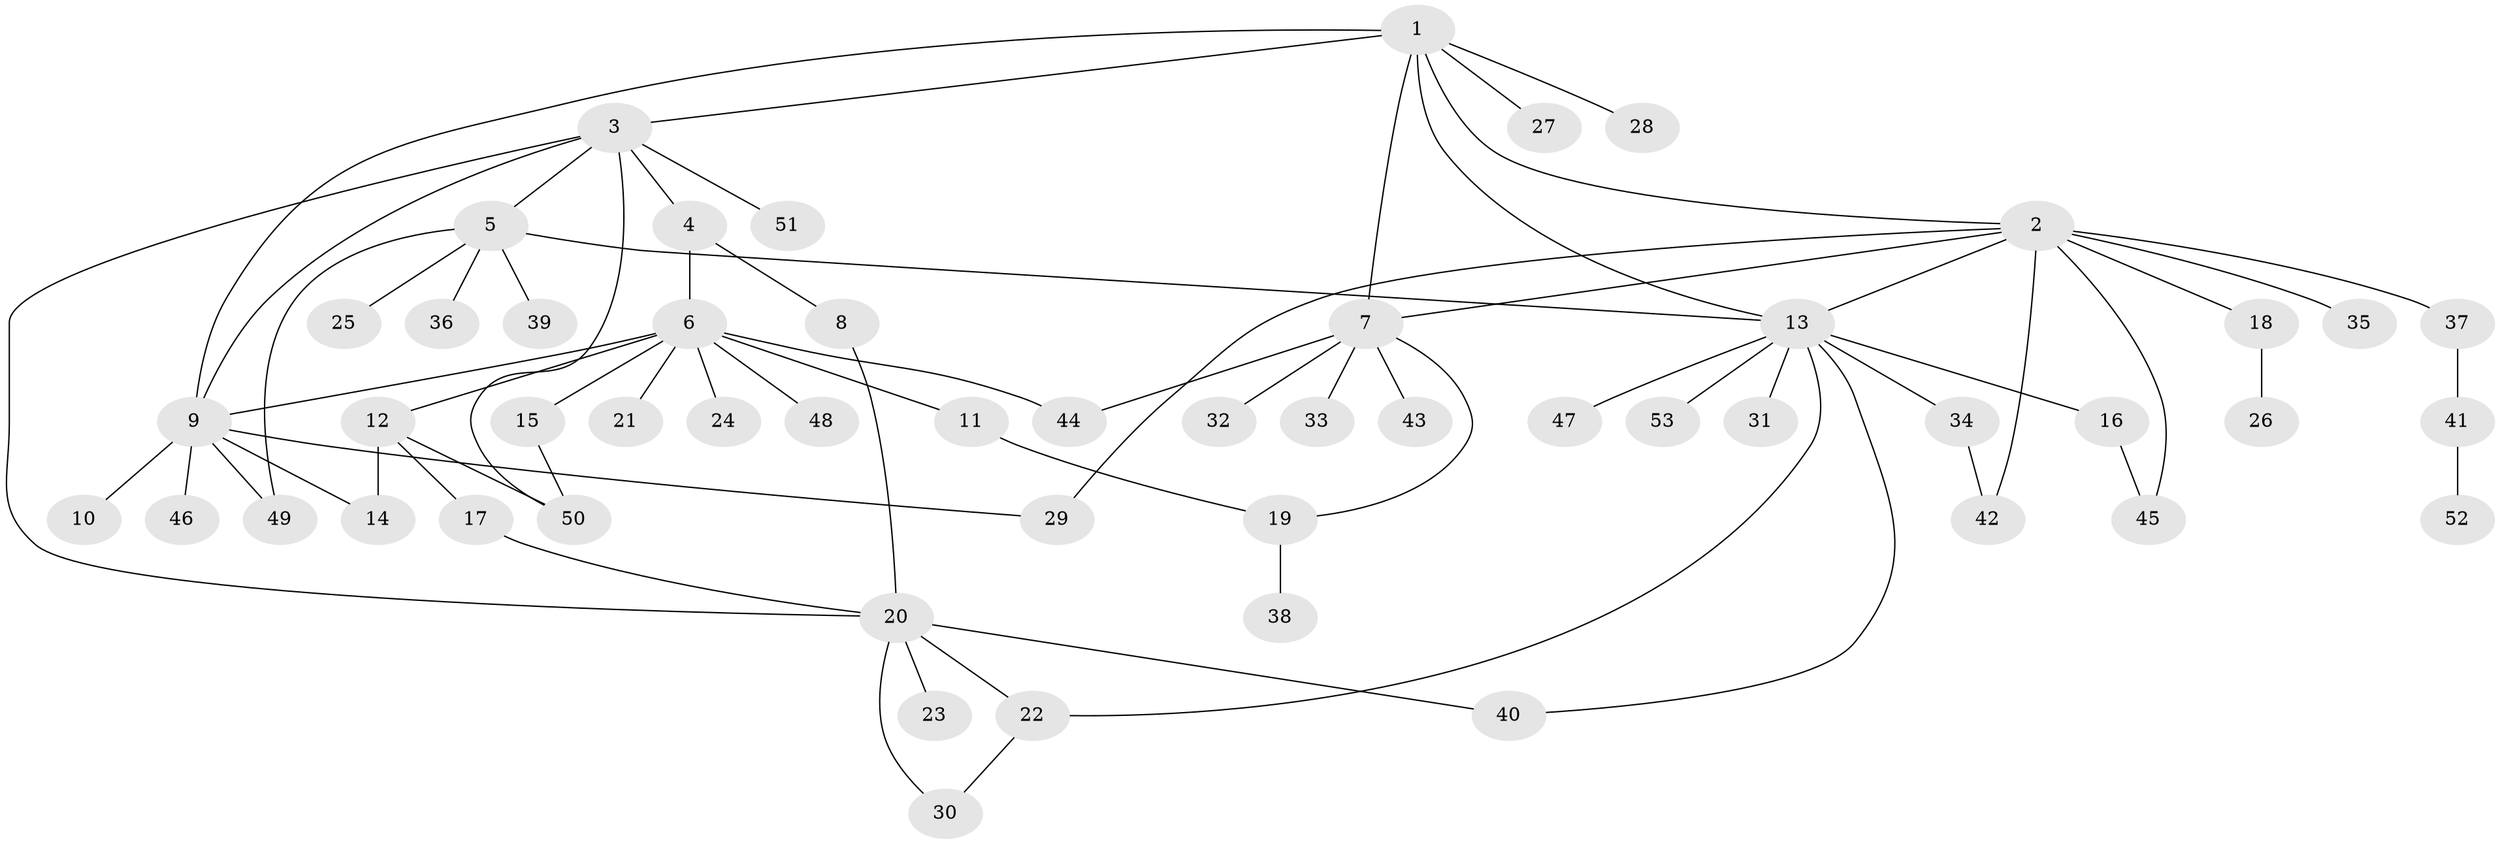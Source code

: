 // coarse degree distribution, {5: 0.05263157894736842, 8: 0.05263157894736842, 11: 0.02631578947368421, 3: 0.07894736842105263, 6: 0.05263157894736842, 1: 0.5, 4: 0.02631578947368421, 9: 0.02631578947368421, 2: 0.18421052631578946}
// Generated by graph-tools (version 1.1) at 2025/51/02/27/25 19:51:59]
// undirected, 53 vertices, 71 edges
graph export_dot {
graph [start="1"]
  node [color=gray90,style=filled];
  1;
  2;
  3;
  4;
  5;
  6;
  7;
  8;
  9;
  10;
  11;
  12;
  13;
  14;
  15;
  16;
  17;
  18;
  19;
  20;
  21;
  22;
  23;
  24;
  25;
  26;
  27;
  28;
  29;
  30;
  31;
  32;
  33;
  34;
  35;
  36;
  37;
  38;
  39;
  40;
  41;
  42;
  43;
  44;
  45;
  46;
  47;
  48;
  49;
  50;
  51;
  52;
  53;
  1 -- 2;
  1 -- 3;
  1 -- 7;
  1 -- 9;
  1 -- 13;
  1 -- 27;
  1 -- 28;
  2 -- 7;
  2 -- 13;
  2 -- 18;
  2 -- 29;
  2 -- 35;
  2 -- 37;
  2 -- 42;
  2 -- 45;
  3 -- 4;
  3 -- 5;
  3 -- 9;
  3 -- 20;
  3 -- 50;
  3 -- 51;
  4 -- 6;
  4 -- 8;
  5 -- 13;
  5 -- 25;
  5 -- 36;
  5 -- 39;
  5 -- 49;
  6 -- 9;
  6 -- 11;
  6 -- 12;
  6 -- 15;
  6 -- 21;
  6 -- 24;
  6 -- 44;
  6 -- 48;
  7 -- 19;
  7 -- 32;
  7 -- 33;
  7 -- 43;
  7 -- 44;
  8 -- 20;
  9 -- 10;
  9 -- 14;
  9 -- 29;
  9 -- 46;
  9 -- 49;
  11 -- 19;
  12 -- 14;
  12 -- 17;
  12 -- 50;
  13 -- 16;
  13 -- 22;
  13 -- 31;
  13 -- 34;
  13 -- 40;
  13 -- 47;
  13 -- 53;
  15 -- 50;
  16 -- 45;
  17 -- 20;
  18 -- 26;
  19 -- 38;
  20 -- 22;
  20 -- 23;
  20 -- 30;
  20 -- 40;
  22 -- 30;
  34 -- 42;
  37 -- 41;
  41 -- 52;
}
